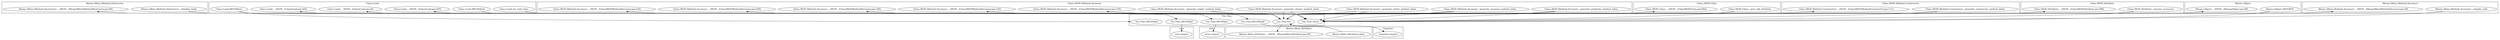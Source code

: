 digraph {
graph [overlap=false]
subgraph cluster_vars {
	label="vars";
	"vars::import";
}
subgraph cluster_Try_Tiny {
	label="Try::Tiny";
	"Try::Tiny::BEGIN@6";
	"Try::Tiny::catch";
	"Try::Tiny::BEGIN@8";
	"Try::Tiny::BEGIN@3";
	"Try::Tiny::try";
	"Try::Tiny::BEGIN@46";
}
subgraph cluster_Moose_Meta_Method_Destructor {
	label="Moose::Meta::Method::Destructor";
	"Moose::Meta::Method::Destructor::_initialize_body";
	"Moose::Meta::Method::Destructor::__ANON__[Moose/Meta/Method/Destructor.pm:99]";
}
subgraph cluster_Class_Load {
	label="Class::Load";
	"Class::Load::BEGIN@12";
	"Class::Load::try_load_class";
	"Class::Load::__ANON__[Class/Load.pm:29]";
	"Class::Load::__ANON__[Class/Load.pm:202]";
	"Class::Load::BEGIN@16";
	"Class::Load::__ANON__[Class/Load.pm:205]";
}
subgraph cluster_Class_MOP_Method_Accessor {
	label="Class::MOP::Method::Accessor";
	"Class::MOP::Method::Accessor::_generate_accessor_method_inline";
	"Class::MOP::Method::Accessor::_generate_writer_method_inline";
	"Class::MOP::Method::Accessor::_generate_clearer_method_inline";
	"Class::MOP::Method::Accessor::__ANON__[Class/MOP/Method/Accessor.pm:234]";
	"Class::MOP::Method::Accessor::__ANON__[Class/MOP/Method/Accessor.pm:154]";
	"Class::MOP::Method::Accessor::_generate_reader_method_inline";
	"Class::MOP::Method::Accessor::__ANON__[Class/MOP/Method/Accessor.pm:184]";
	"Class::MOP::Method::Accessor::__ANON__[Class/MOP/Method/Accessor.pm:209]";
	"Class::MOP::Method::Accessor::_generate_predicate_method_inline";
	"Class::MOP::Method::Accessor::__ANON__[Class/MOP/Method/Accessor.pm:120]";
}
subgraph cluster_strict {
	label="strict";
	"strict::import";
}
subgraph cluster_Class_MOP_Class {
	label="Class::MOP::Class";
	"Class::MOP::Class::__ANON__[Class/MOP/Class.pm:892]";
	"Class::MOP::Class::_post_add_attribute";
}
subgraph cluster_Class_MOP_Method_Constructor {
	label="Class::MOP::Method::Constructor";
	"Class::MOP::Method::Constructor::_generate_constructor_method_inline";
	"Class::MOP::Method::Constructor::__ANON__[Class/MOP/Method/Constructor.pm:111]";
}
subgraph cluster_Exporter {
	label="Exporter";
	"Exporter::import";
}
subgraph cluster_Class_MOP_Attribute {
	label="Class::MOP::Attribute";
	"Class::MOP::Attribute::_process_accessors";
	"Class::MOP::Attribute::__ANON__[Class/MOP/Attribute.pm:398]";
}
subgraph cluster_Moose_Object {
	label="Moose::Object";
	"Moose::Object::DESTROY";
	"Moose::Object::__ANON__[Moose/Object.pm:99]";
}
subgraph cluster_Moose_Meta_Attribute {
	label="Moose::Meta::Attribute";
	"Moose::Meta::Attribute::does";
	"Moose::Meta::Attribute::__ANON__[Moose/Meta/Attribute.pm:45]";
}
subgraph cluster_Moose_Meta_Method_Accessor {
	label="Moose::Meta::Method::Accessor";
	"Moose::Meta::Method::Accessor::__ANON__[Moose/Meta/Method/Accessor.pm:39]";
	"Moose::Meta::Method::Accessor::_compile_code";
}
"Class::MOP::Method::Accessor::_generate_accessor_method_inline" -> "Try::Tiny::try";
"Class::MOP::Method::Accessor::_generate_writer_method_inline" -> "Try::Tiny::try";
"Moose::Object::DESTROY" -> "Try::Tiny::try";
"Moose::Meta::Method::Destructor::_initialize_body" -> "Try::Tiny::try";
"Class::MOP::Method::Accessor::_generate_clearer_method_inline" -> "Try::Tiny::try";
"Moose::Meta::Attribute::does" -> "Try::Tiny::try";
"Moose::Meta::Method::Accessor::_compile_code" -> "Try::Tiny::try";
"Class::MOP::Attribute::_process_accessors" -> "Try::Tiny::try";
"Class::MOP::Method::Constructor::_generate_constructor_method_inline" -> "Try::Tiny::try";
"Class::MOP::Class::_post_add_attribute" -> "Try::Tiny::try";
"Class::Load::try_load_class" -> "Try::Tiny::try";
"Class::MOP::Method::Accessor::_generate_reader_method_inline" -> "Try::Tiny::try";
"Class::Load::BEGIN@16" -> "Try::Tiny::try";
"Class::MOP::Method::Accessor::_generate_predicate_method_inline" -> "Try::Tiny::try";
"Try::Tiny::try" -> "Class::MOP::Method::Accessor::__ANON__[Class/MOP/Method/Accessor.pm:209]";
"Try::Tiny::BEGIN@46" -> "Exporter::import";
"Try::Tiny::try" -> "Class::Load::__ANON__[Class/Load.pm:202]";
"Try::Tiny::try" -> "Class::MOP::Method::Accessor::__ANON__[Class/MOP/Method/Accessor.pm:234]";
"Try::Tiny::try" -> "Class::Load::__ANON__[Class/Load.pm:205]";
"Class::MOP::Method::Accessor::_generate_accessor_method_inline" -> "Try::Tiny::catch";
"Class::MOP::Method::Accessor::_generate_writer_method_inline" -> "Try::Tiny::catch";
"Moose::Object::DESTROY" -> "Try::Tiny::catch";
"Moose::Meta::Method::Destructor::_initialize_body" -> "Try::Tiny::catch";
"Class::MOP::Method::Accessor::_generate_clearer_method_inline" -> "Try::Tiny::catch";
"Moose::Meta::Method::Accessor::_compile_code" -> "Try::Tiny::catch";
"Class::MOP::Attribute::_process_accessors" -> "Try::Tiny::catch";
"Class::MOP::Method::Constructor::_generate_constructor_method_inline" -> "Try::Tiny::catch";
"Class::MOP::Class::_post_add_attribute" -> "Try::Tiny::catch";
"Class::Load::try_load_class" -> "Try::Tiny::catch";
"Class::MOP::Method::Accessor::_generate_reader_method_inline" -> "Try::Tiny::catch";
"Class::MOP::Method::Accessor::_generate_predicate_method_inline" -> "Try::Tiny::catch";
"Try::Tiny::try" -> "Class::MOP::Method::Constructor::__ANON__[Class/MOP/Method/Constructor.pm:111]";
"Try::Tiny::try" -> "Moose::Meta::Method::Accessor::__ANON__[Moose/Meta/Method/Accessor.pm:39]";
"Try::Tiny::try" -> "Class::MOP::Method::Accessor::__ANON__[Class/MOP/Method/Accessor.pm:154]";
"Try::Tiny::BEGIN@6" -> "vars::import";
"Try::Tiny::try" -> "Moose::Meta::Method::Destructor::__ANON__[Moose/Meta/Method/Destructor.pm:99]";
"Try::Tiny::try" -> "Class::MOP::Attribute::__ANON__[Class/MOP/Attribute.pm:398]";
"Try::Tiny::BEGIN@3" -> "strict::import";
"Try::Tiny::try" -> "Class::MOP::Class::__ANON__[Class/MOP/Class.pm:892]";
"Class::Load::BEGIN@12" -> "Try::Tiny::BEGIN@3";
"Try::Tiny::try" -> "Class::MOP::Method::Accessor::__ANON__[Class/MOP/Method/Accessor.pm:184]";
"Class::Load::BEGIN@12" -> "Try::Tiny::BEGIN@6";
"Try::Tiny::try" -> "Moose::Meta::Attribute::__ANON__[Moose/Meta/Attribute.pm:45]";
"Class::Load::BEGIN@12" -> "Try::Tiny::BEGIN@8";
"Try::Tiny::try" -> "Class::MOP::Method::Accessor::__ANON__[Class/MOP/Method/Accessor.pm:120]";
"Try::Tiny::try" -> "Moose::Object::__ANON__[Moose/Object.pm:99]";
"Class::Load::BEGIN@12" -> "Try::Tiny::BEGIN@46";
"Try::Tiny::try" -> "Class::Load::__ANON__[Class/Load.pm:29]";
}

